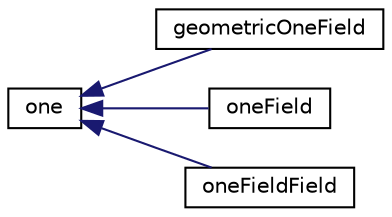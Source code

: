 digraph "Graphical Class Hierarchy"
{
  bgcolor="transparent";
  edge [fontname="Helvetica",fontsize="10",labelfontname="Helvetica",labelfontsize="10"];
  node [fontname="Helvetica",fontsize="10",shape=record];
  rankdir="LR";
  Node1 [label="one",height=0.2,width=0.4,color="black",URL="$a01709.html",tooltip="A class representing the concept of 1 (scalar(1.0)) used to avoid unnecessary manipulations for objec..."];
  Node1 -> Node2 [dir="back",color="midnightblue",fontsize="10",style="solid",fontname="Helvetica"];
  Node2 [label="geometricOneField",height=0.2,width=0.4,color="black",URL="$a00923.html",tooltip="A class representing the concept of a GeometricField of 1 used to avoid unnecessary manipulations for..."];
  Node1 -> Node3 [dir="back",color="midnightblue",fontsize="10",style="solid",fontname="Helvetica"];
  Node3 [label="oneField",height=0.2,width=0.4,color="black",URL="$a01710.html",tooltip="A class representing the concept of a field of 1 used to avoid unnecessary manipulations for objects ..."];
  Node1 -> Node4 [dir="back",color="midnightblue",fontsize="10",style="solid",fontname="Helvetica"];
  Node4 [label="oneFieldField",height=0.2,width=0.4,color="black",URL="$a01711.html",tooltip="A class representing the concept of a field of oneFields used to avoid unnecessary manipulations for ..."];
}
